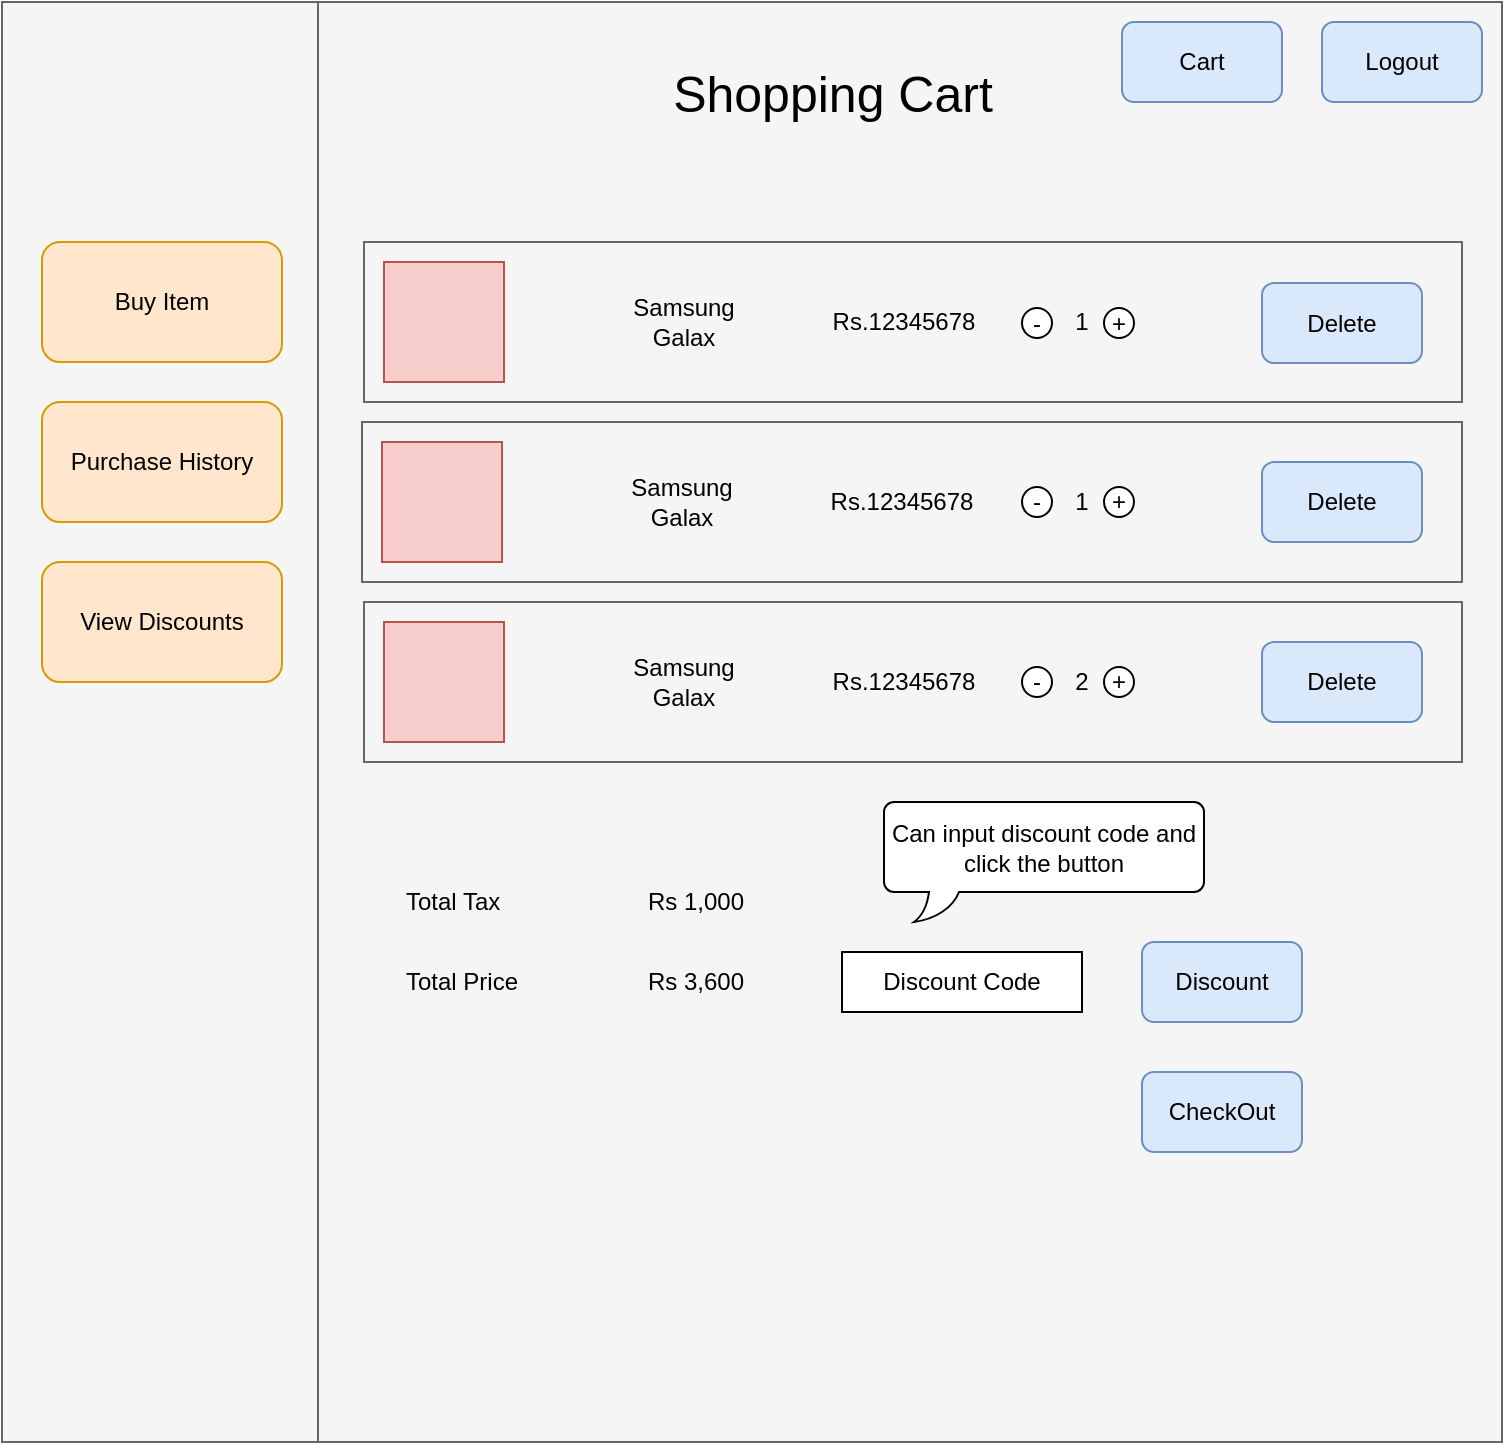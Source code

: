 <mxfile version="12.9.11"><diagram id="Kka3aJQ5U4JEoeN57MU2" name="Page-1"><mxGraphModel dx="1422" dy="769" grid="1" gridSize="10" guides="1" tooltips="1" connect="1" arrows="1" fold="1" page="1" pageScale="1" pageWidth="827" pageHeight="1169" math="0" shadow="0"><root><mxCell id="0"/><mxCell id="1" parent="0"/><mxCell id="RmN7DFjXocQ-ZSs_QpOU-13" value="" style="shape=internalStorage;whiteSpace=wrap;html=1;backgroundOutline=1;dx=158;dy=0;gradientDirection=north;fillColor=#f5f5f5;strokeColor=#666666;fontColor=#333333;" parent="1" vertex="1"><mxGeometry x="20" y="30" width="750" height="720" as="geometry"/></mxCell><mxCell id="RmN7DFjXocQ-ZSs_QpOU-15" value="" style="rounded=1;whiteSpace=wrap;html=1;fillColor=#ffe6cc;strokeColor=#d79b00;" parent="1" vertex="1"><mxGeometry x="40" y="150" width="120" height="60" as="geometry"/></mxCell><mxCell id="RmN7DFjXocQ-ZSs_QpOU-16" value="" style="rounded=1;whiteSpace=wrap;html=1;fillColor=#ffe6cc;strokeColor=#d79b00;" parent="1" vertex="1"><mxGeometry x="40" y="230" width="120" height="60" as="geometry"/></mxCell><mxCell id="RmN7DFjXocQ-ZSs_QpOU-17" value="" style="rounded=1;whiteSpace=wrap;html=1;fillColor=#ffe6cc;strokeColor=#d79b00;" parent="1" vertex="1"><mxGeometry x="40" y="310" width="120" height="60" as="geometry"/></mxCell><mxCell id="RmN7DFjXocQ-ZSs_QpOU-19" value="Buy Item" style="text;html=1;strokeColor=none;fillColor=none;align=center;verticalAlign=middle;whiteSpace=wrap;rounded=0;" parent="1" vertex="1"><mxGeometry x="40" y="160" width="120" height="40" as="geometry"/></mxCell><mxCell id="RmN7DFjXocQ-ZSs_QpOU-20" value="Purchase History" style="text;html=1;strokeColor=none;fillColor=none;align=center;verticalAlign=middle;whiteSpace=wrap;rounded=0;" parent="1" vertex="1"><mxGeometry x="40" y="240" width="120" height="40" as="geometry"/></mxCell><mxCell id="RmN7DFjXocQ-ZSs_QpOU-21" value="View Discounts" style="text;html=1;strokeColor=none;fillColor=none;align=center;verticalAlign=middle;whiteSpace=wrap;rounded=0;" parent="1" vertex="1"><mxGeometry x="40" y="320" width="120" height="40" as="geometry"/></mxCell><mxCell id="snU0oSgcs86UYjO5oZq6-32" value="" style="rounded=0;whiteSpace=wrap;html=1;fillColor=#f5f5f5;strokeColor=#666666;fontColor=#333333;" parent="1" vertex="1"><mxGeometry x="201" y="150" width="549" height="80" as="geometry"/></mxCell><mxCell id="snU0oSgcs86UYjO5oZq6-33" value="" style="whiteSpace=wrap;html=1;aspect=fixed;fillColor=#f8cecc;strokeColor=#b85450;" parent="1" vertex="1"><mxGeometry x="211" y="160" width="60" height="60" as="geometry"/></mxCell><mxCell id="snU0oSgcs86UYjO5oZq6-34" value="&lt;div&gt;Samsung&lt;/div&gt;&lt;div&gt;Galax&lt;br&gt;&lt;/div&gt;" style="text;html=1;strokeColor=none;fillColor=none;align=center;verticalAlign=middle;whiteSpace=wrap;rounded=0;" parent="1" vertex="1"><mxGeometry x="301" y="170" width="120" height="40" as="geometry"/></mxCell><mxCell id="snU0oSgcs86UYjO5oZq6-36" value="&lt;div&gt;Rs.12345678&lt;/div&gt;" style="text;html=1;strokeColor=none;fillColor=none;align=center;verticalAlign=middle;whiteSpace=wrap;rounded=0;" parent="1" vertex="1"><mxGeometry x="421" y="170" width="100" height="40" as="geometry"/></mxCell><mxCell id="snU0oSgcs86UYjO5oZq6-37" value="&lt;div&gt;1&lt;/div&gt;" style="text;html=1;strokeColor=none;fillColor=none;align=center;verticalAlign=middle;whiteSpace=wrap;rounded=0;" parent="1" vertex="1"><mxGeometry x="510" y="170" width="100" height="40" as="geometry"/></mxCell><mxCell id="snU0oSgcs86UYjO5oZq6-40" value="" style="rounded=0;whiteSpace=wrap;html=1;fillColor=#f5f5f5;strokeColor=#666666;fontColor=#333333;" parent="1" vertex="1"><mxGeometry x="200" y="240" width="550" height="80" as="geometry"/></mxCell><mxCell id="snU0oSgcs86UYjO5oZq6-41" value="" style="whiteSpace=wrap;html=1;aspect=fixed;fillColor=#f8cecc;strokeColor=#b85450;" parent="1" vertex="1"><mxGeometry x="210" y="250" width="60" height="60" as="geometry"/></mxCell><mxCell id="snU0oSgcs86UYjO5oZq6-42" value="&lt;div&gt;Samsung&lt;/div&gt;&lt;div&gt;Galax&lt;br&gt;&lt;/div&gt;" style="text;html=1;strokeColor=none;fillColor=none;align=center;verticalAlign=middle;whiteSpace=wrap;rounded=0;" parent="1" vertex="1"><mxGeometry x="300" y="260" width="120" height="40" as="geometry"/></mxCell><mxCell id="snU0oSgcs86UYjO5oZq6-43" value="&lt;div&gt;Rs.12345678&lt;/div&gt;" style="text;html=1;strokeColor=none;fillColor=none;align=center;verticalAlign=middle;whiteSpace=wrap;rounded=0;" parent="1" vertex="1"><mxGeometry x="420" y="260" width="100" height="40" as="geometry"/></mxCell><mxCell id="snU0oSgcs86UYjO5oZq6-45" value="" style="rounded=0;whiteSpace=wrap;html=1;fillColor=#f5f5f5;strokeColor=#666666;fontColor=#333333;" parent="1" vertex="1"><mxGeometry x="201" y="330" width="549" height="80" as="geometry"/></mxCell><mxCell id="snU0oSgcs86UYjO5oZq6-46" value="" style="whiteSpace=wrap;html=1;aspect=fixed;fillColor=#f8cecc;strokeColor=#b85450;" parent="1" vertex="1"><mxGeometry x="211" y="340" width="60" height="60" as="geometry"/></mxCell><mxCell id="snU0oSgcs86UYjO5oZq6-47" value="&lt;div&gt;Samsung&lt;/div&gt;&lt;div&gt;Galax&lt;br&gt;&lt;/div&gt;" style="text;html=1;strokeColor=none;fillColor=none;align=center;verticalAlign=middle;whiteSpace=wrap;rounded=0;" parent="1" vertex="1"><mxGeometry x="301" y="350" width="120" height="40" as="geometry"/></mxCell><mxCell id="snU0oSgcs86UYjO5oZq6-48" value="&lt;div&gt;Rs.12345678&lt;/div&gt;" style="text;html=1;strokeColor=none;fillColor=none;align=center;verticalAlign=middle;whiteSpace=wrap;rounded=0;" parent="1" vertex="1"><mxGeometry x="421" y="350" width="100" height="40" as="geometry"/></mxCell><mxCell id="snU0oSgcs86UYjO5oZq6-50" value="Logout" style="rounded=1;whiteSpace=wrap;html=1;fillColor=#dae8fc;strokeColor=#6c8ebf;" parent="1" vertex="1"><mxGeometry x="680" y="40" width="80" height="40" as="geometry"/></mxCell><mxCell id="leo6bL3dKAfXukrkOFsb-3" value="Delete" style="rounded=1;whiteSpace=wrap;html=1;fillColor=#dae8fc;strokeColor=#6c8ebf;" vertex="1" parent="1"><mxGeometry x="650" y="170.5" width="80" height="40" as="geometry"/></mxCell><mxCell id="leo6bL3dKAfXukrkOFsb-8" value="+" style="ellipse;whiteSpace=wrap;html=1;aspect=fixed;rounded=0;" vertex="1" parent="1"><mxGeometry x="571" y="183" width="15" height="15" as="geometry"/></mxCell><mxCell id="leo6bL3dKAfXukrkOFsb-11" value="Delete" style="rounded=1;whiteSpace=wrap;html=1;fillColor=#dae8fc;strokeColor=#6c8ebf;" vertex="1" parent="1"><mxGeometry x="650" y="260" width="80" height="40" as="geometry"/></mxCell><mxCell id="leo6bL3dKAfXukrkOFsb-12" value="Delete" style="rounded=1;whiteSpace=wrap;html=1;fillColor=#dae8fc;strokeColor=#6c8ebf;" vertex="1" parent="1"><mxGeometry x="650" y="350" width="80" height="40" as="geometry"/></mxCell><mxCell id="leo6bL3dKAfXukrkOFsb-13" value="&lt;div align=&quot;justify&quot;&gt;-&lt;/div&gt;" style="ellipse;whiteSpace=wrap;html=1;aspect=fixed;rounded=0;align=center;" vertex="1" parent="1"><mxGeometry x="530" y="183" width="15" height="15" as="geometry"/></mxCell><mxCell id="leo6bL3dKAfXukrkOFsb-14" value="+" style="ellipse;whiteSpace=wrap;html=1;aspect=fixed;rounded=0;" vertex="1" parent="1"><mxGeometry x="571" y="272.5" width="15" height="15" as="geometry"/></mxCell><mxCell id="leo6bL3dKAfXukrkOFsb-15" value="&lt;div align=&quot;justify&quot;&gt;-&lt;/div&gt;" style="ellipse;whiteSpace=wrap;html=1;aspect=fixed;rounded=0;align=center;" vertex="1" parent="1"><mxGeometry x="530" y="272.5" width="15" height="15" as="geometry"/></mxCell><mxCell id="leo6bL3dKAfXukrkOFsb-16" value="+" style="ellipse;whiteSpace=wrap;html=1;aspect=fixed;rounded=0;" vertex="1" parent="1"><mxGeometry x="571" y="362.5" width="15" height="15" as="geometry"/></mxCell><mxCell id="leo6bL3dKAfXukrkOFsb-17" value="&lt;div align=&quot;justify&quot;&gt;-&lt;/div&gt;" style="ellipse;whiteSpace=wrap;html=1;aspect=fixed;rounded=0;align=center;" vertex="1" parent="1"><mxGeometry x="530" y="362.5" width="15" height="15" as="geometry"/></mxCell><mxCell id="leo6bL3dKAfXukrkOFsb-18" value="&lt;div&gt;1&lt;/div&gt;" style="text;html=1;strokeColor=none;fillColor=none;align=center;verticalAlign=middle;whiteSpace=wrap;rounded=0;" vertex="1" parent="1"><mxGeometry x="510" y="260" width="100" height="40" as="geometry"/></mxCell><mxCell id="leo6bL3dKAfXukrkOFsb-19" value="2" style="text;html=1;strokeColor=none;fillColor=none;align=center;verticalAlign=middle;whiteSpace=wrap;rounded=0;" vertex="1" parent="1"><mxGeometry x="510" y="350" width="100" height="40" as="geometry"/></mxCell><mxCell id="leo6bL3dKAfXukrkOFsb-20" value="&lt;font style=&quot;font-size: 25px&quot;&gt;Shopping Cart&lt;/font&gt;" style="text;html=1;strokeColor=none;fillColor=none;align=center;verticalAlign=middle;whiteSpace=wrap;rounded=0;" vertex="1" parent="1"><mxGeometry x="341" y="50" width="189" height="50" as="geometry"/></mxCell><mxCell id="leo6bL3dKAfXukrkOFsb-21" value="Total Tax" style="text;html=1;strokeColor=none;fillColor=none;align=left;verticalAlign=middle;whiteSpace=wrap;rounded=0;" vertex="1" parent="1"><mxGeometry x="220" y="460" width="120" height="40" as="geometry"/></mxCell><mxCell id="leo6bL3dKAfXukrkOFsb-22" value="Total Price" style="text;html=1;strokeColor=none;fillColor=none;align=left;verticalAlign=middle;whiteSpace=wrap;rounded=0;" vertex="1" parent="1"><mxGeometry x="220" y="500" width="120" height="40" as="geometry"/></mxCell><mxCell id="leo6bL3dKAfXukrkOFsb-23" value="Rs 1,000" style="text;html=1;strokeColor=none;fillColor=none;align=left;verticalAlign=middle;whiteSpace=wrap;rounded=0;" vertex="1" parent="1"><mxGeometry x="341" y="460" width="120" height="40" as="geometry"/></mxCell><mxCell id="leo6bL3dKAfXukrkOFsb-24" value="Rs 3,600" style="text;html=1;strokeColor=none;fillColor=none;align=left;verticalAlign=middle;whiteSpace=wrap;rounded=0;" vertex="1" parent="1"><mxGeometry x="341" y="500" width="120" height="40" as="geometry"/></mxCell><mxCell id="leo6bL3dKAfXukrkOFsb-25" value="Discount" style="rounded=1;whiteSpace=wrap;html=1;fillColor=#dae8fc;strokeColor=#6c8ebf;" vertex="1" parent="1"><mxGeometry x="590" y="500" width="80" height="40" as="geometry"/></mxCell><mxCell id="leo6bL3dKAfXukrkOFsb-26" value="CheckOut" style="rounded=1;whiteSpace=wrap;html=1;fillColor=#dae8fc;strokeColor=#6c8ebf;" vertex="1" parent="1"><mxGeometry x="590" y="565" width="80" height="40" as="geometry"/></mxCell><mxCell id="leo6bL3dKAfXukrkOFsb-27" value="Cart" style="rounded=1;whiteSpace=wrap;html=1;fillColor=#dae8fc;strokeColor=#6c8ebf;" vertex="1" parent="1"><mxGeometry x="580" y="40" width="80" height="40" as="geometry"/></mxCell><mxCell id="leo6bL3dKAfXukrkOFsb-28" value="Discount Code" style="rounded=0;whiteSpace=wrap;html=1;align=center;" vertex="1" parent="1"><mxGeometry x="440" y="505" width="120" height="30" as="geometry"/></mxCell><mxCell id="leo6bL3dKAfXukrkOFsb-29" value="Can input discount code and click the button" style="whiteSpace=wrap;html=1;shape=mxgraph.basic.roundRectCallout;dx=30;dy=15;size=5;boundedLbl=1;rounded=0;align=center;" vertex="1" parent="1"><mxGeometry x="461" y="430" width="160" height="60" as="geometry"/></mxCell></root></mxGraphModel></diagram></mxfile>